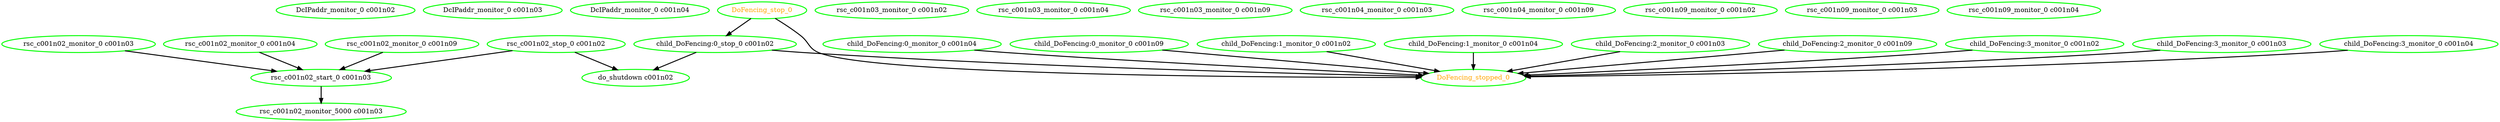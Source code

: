  digraph "g" {
"DcIPaddr_monitor_0 c001n02" [ style=bold color="green" fontcolor="black"]
"DcIPaddr_monitor_0 c001n03" [ style=bold color="green" fontcolor="black"]
"DcIPaddr_monitor_0 c001n04" [ style=bold color="green" fontcolor="black"]
"DoFencing_stop_0" -> "DoFencing_stopped_0" [ style = bold]
"DoFencing_stop_0" -> "child_DoFencing:0_stop_0 c001n02" [ style = bold]
"DoFencing_stop_0" [ style=bold color="green" fontcolor="orange"]
"DoFencing_stopped_0" [ style=bold color="green" fontcolor="orange"]
"child_DoFencing:0_monitor_0 c001n04" -> "DoFencing_stopped_0" [ style = bold]
"child_DoFencing:0_monitor_0 c001n04" [ style=bold color="green" fontcolor="black"]
"child_DoFencing:0_monitor_0 c001n09" -> "DoFencing_stopped_0" [ style = bold]
"child_DoFencing:0_monitor_0 c001n09" [ style=bold color="green" fontcolor="black"]
"child_DoFencing:0_stop_0 c001n02" -> "DoFencing_stopped_0" [ style = bold]
"child_DoFencing:0_stop_0 c001n02" -> "do_shutdown c001n02" [ style = bold]
"child_DoFencing:0_stop_0 c001n02" [ style=bold color="green" fontcolor="black"]
"child_DoFencing:1_monitor_0 c001n02" -> "DoFencing_stopped_0" [ style = bold]
"child_DoFencing:1_monitor_0 c001n02" [ style=bold color="green" fontcolor="black"]
"child_DoFencing:1_monitor_0 c001n04" -> "DoFencing_stopped_0" [ style = bold]
"child_DoFencing:1_monitor_0 c001n04" [ style=bold color="green" fontcolor="black"]
"child_DoFencing:2_monitor_0 c001n03" -> "DoFencing_stopped_0" [ style = bold]
"child_DoFencing:2_monitor_0 c001n03" [ style=bold color="green" fontcolor="black"]
"child_DoFencing:2_monitor_0 c001n09" -> "DoFencing_stopped_0" [ style = bold]
"child_DoFencing:2_monitor_0 c001n09" [ style=bold color="green" fontcolor="black"]
"child_DoFencing:3_monitor_0 c001n02" -> "DoFencing_stopped_0" [ style = bold]
"child_DoFencing:3_monitor_0 c001n02" [ style=bold color="green" fontcolor="black"]
"child_DoFencing:3_monitor_0 c001n03" -> "DoFencing_stopped_0" [ style = bold]
"child_DoFencing:3_monitor_0 c001n03" [ style=bold color="green" fontcolor="black"]
"child_DoFencing:3_monitor_0 c001n04" -> "DoFencing_stopped_0" [ style = bold]
"child_DoFencing:3_monitor_0 c001n04" [ style=bold color="green" fontcolor="black"]
"do_shutdown c001n02" [ style=bold color="green" fontcolor="black"]
"rsc_c001n02_monitor_0 c001n03" -> "rsc_c001n02_start_0 c001n03" [ style = bold]
"rsc_c001n02_monitor_0 c001n03" [ style=bold color="green" fontcolor="black"]
"rsc_c001n02_monitor_0 c001n04" -> "rsc_c001n02_start_0 c001n03" [ style = bold]
"rsc_c001n02_monitor_0 c001n04" [ style=bold color="green" fontcolor="black"]
"rsc_c001n02_monitor_0 c001n09" -> "rsc_c001n02_start_0 c001n03" [ style = bold]
"rsc_c001n02_monitor_0 c001n09" [ style=bold color="green" fontcolor="black"]
"rsc_c001n02_monitor_5000 c001n03" [ style=bold color="green" fontcolor="black"]
"rsc_c001n02_start_0 c001n03" -> "rsc_c001n02_monitor_5000 c001n03" [ style = bold]
"rsc_c001n02_start_0 c001n03" [ style=bold color="green" fontcolor="black"]
"rsc_c001n02_stop_0 c001n02" -> "do_shutdown c001n02" [ style = bold]
"rsc_c001n02_stop_0 c001n02" -> "rsc_c001n02_start_0 c001n03" [ style = bold]
"rsc_c001n02_stop_0 c001n02" [ style=bold color="green" fontcolor="black"]
"rsc_c001n03_monitor_0 c001n02" [ style=bold color="green" fontcolor="black"]
"rsc_c001n03_monitor_0 c001n04" [ style=bold color="green" fontcolor="black"]
"rsc_c001n03_monitor_0 c001n09" [ style=bold color="green" fontcolor="black"]
"rsc_c001n04_monitor_0 c001n03" [ style=bold color="green" fontcolor="black"]
"rsc_c001n04_monitor_0 c001n09" [ style=bold color="green" fontcolor="black"]
"rsc_c001n09_monitor_0 c001n02" [ style=bold color="green" fontcolor="black"]
"rsc_c001n09_monitor_0 c001n03" [ style=bold color="green" fontcolor="black"]
"rsc_c001n09_monitor_0 c001n04" [ style=bold color="green" fontcolor="black"]
}
